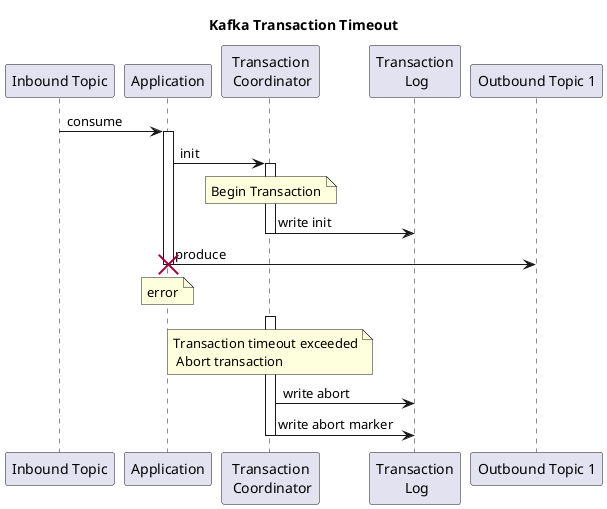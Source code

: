 @startuml

participant in as "Inbound Topic"
participant app as "Application"
participant tc as "Transaction\n Coordinator"
participant tl as "Transaction\n Log"
participant out1 as "Outbound Topic 1"

title Kafka Transaction Timeout

in -> app : consume
activate app
app -> tc : init
activate tc
note over tc : Begin Transaction
tc -> tl : write init
deactivate tc
app -> out1 : produce
destroy app
note over app : error

app -[hidden]-> tc

activate tc
note over tc : Transaction timeout exceeded\n Abort transaction
tc -> tl : write abort
tc -> tl : write abort marker
deactivate tc




@enduml